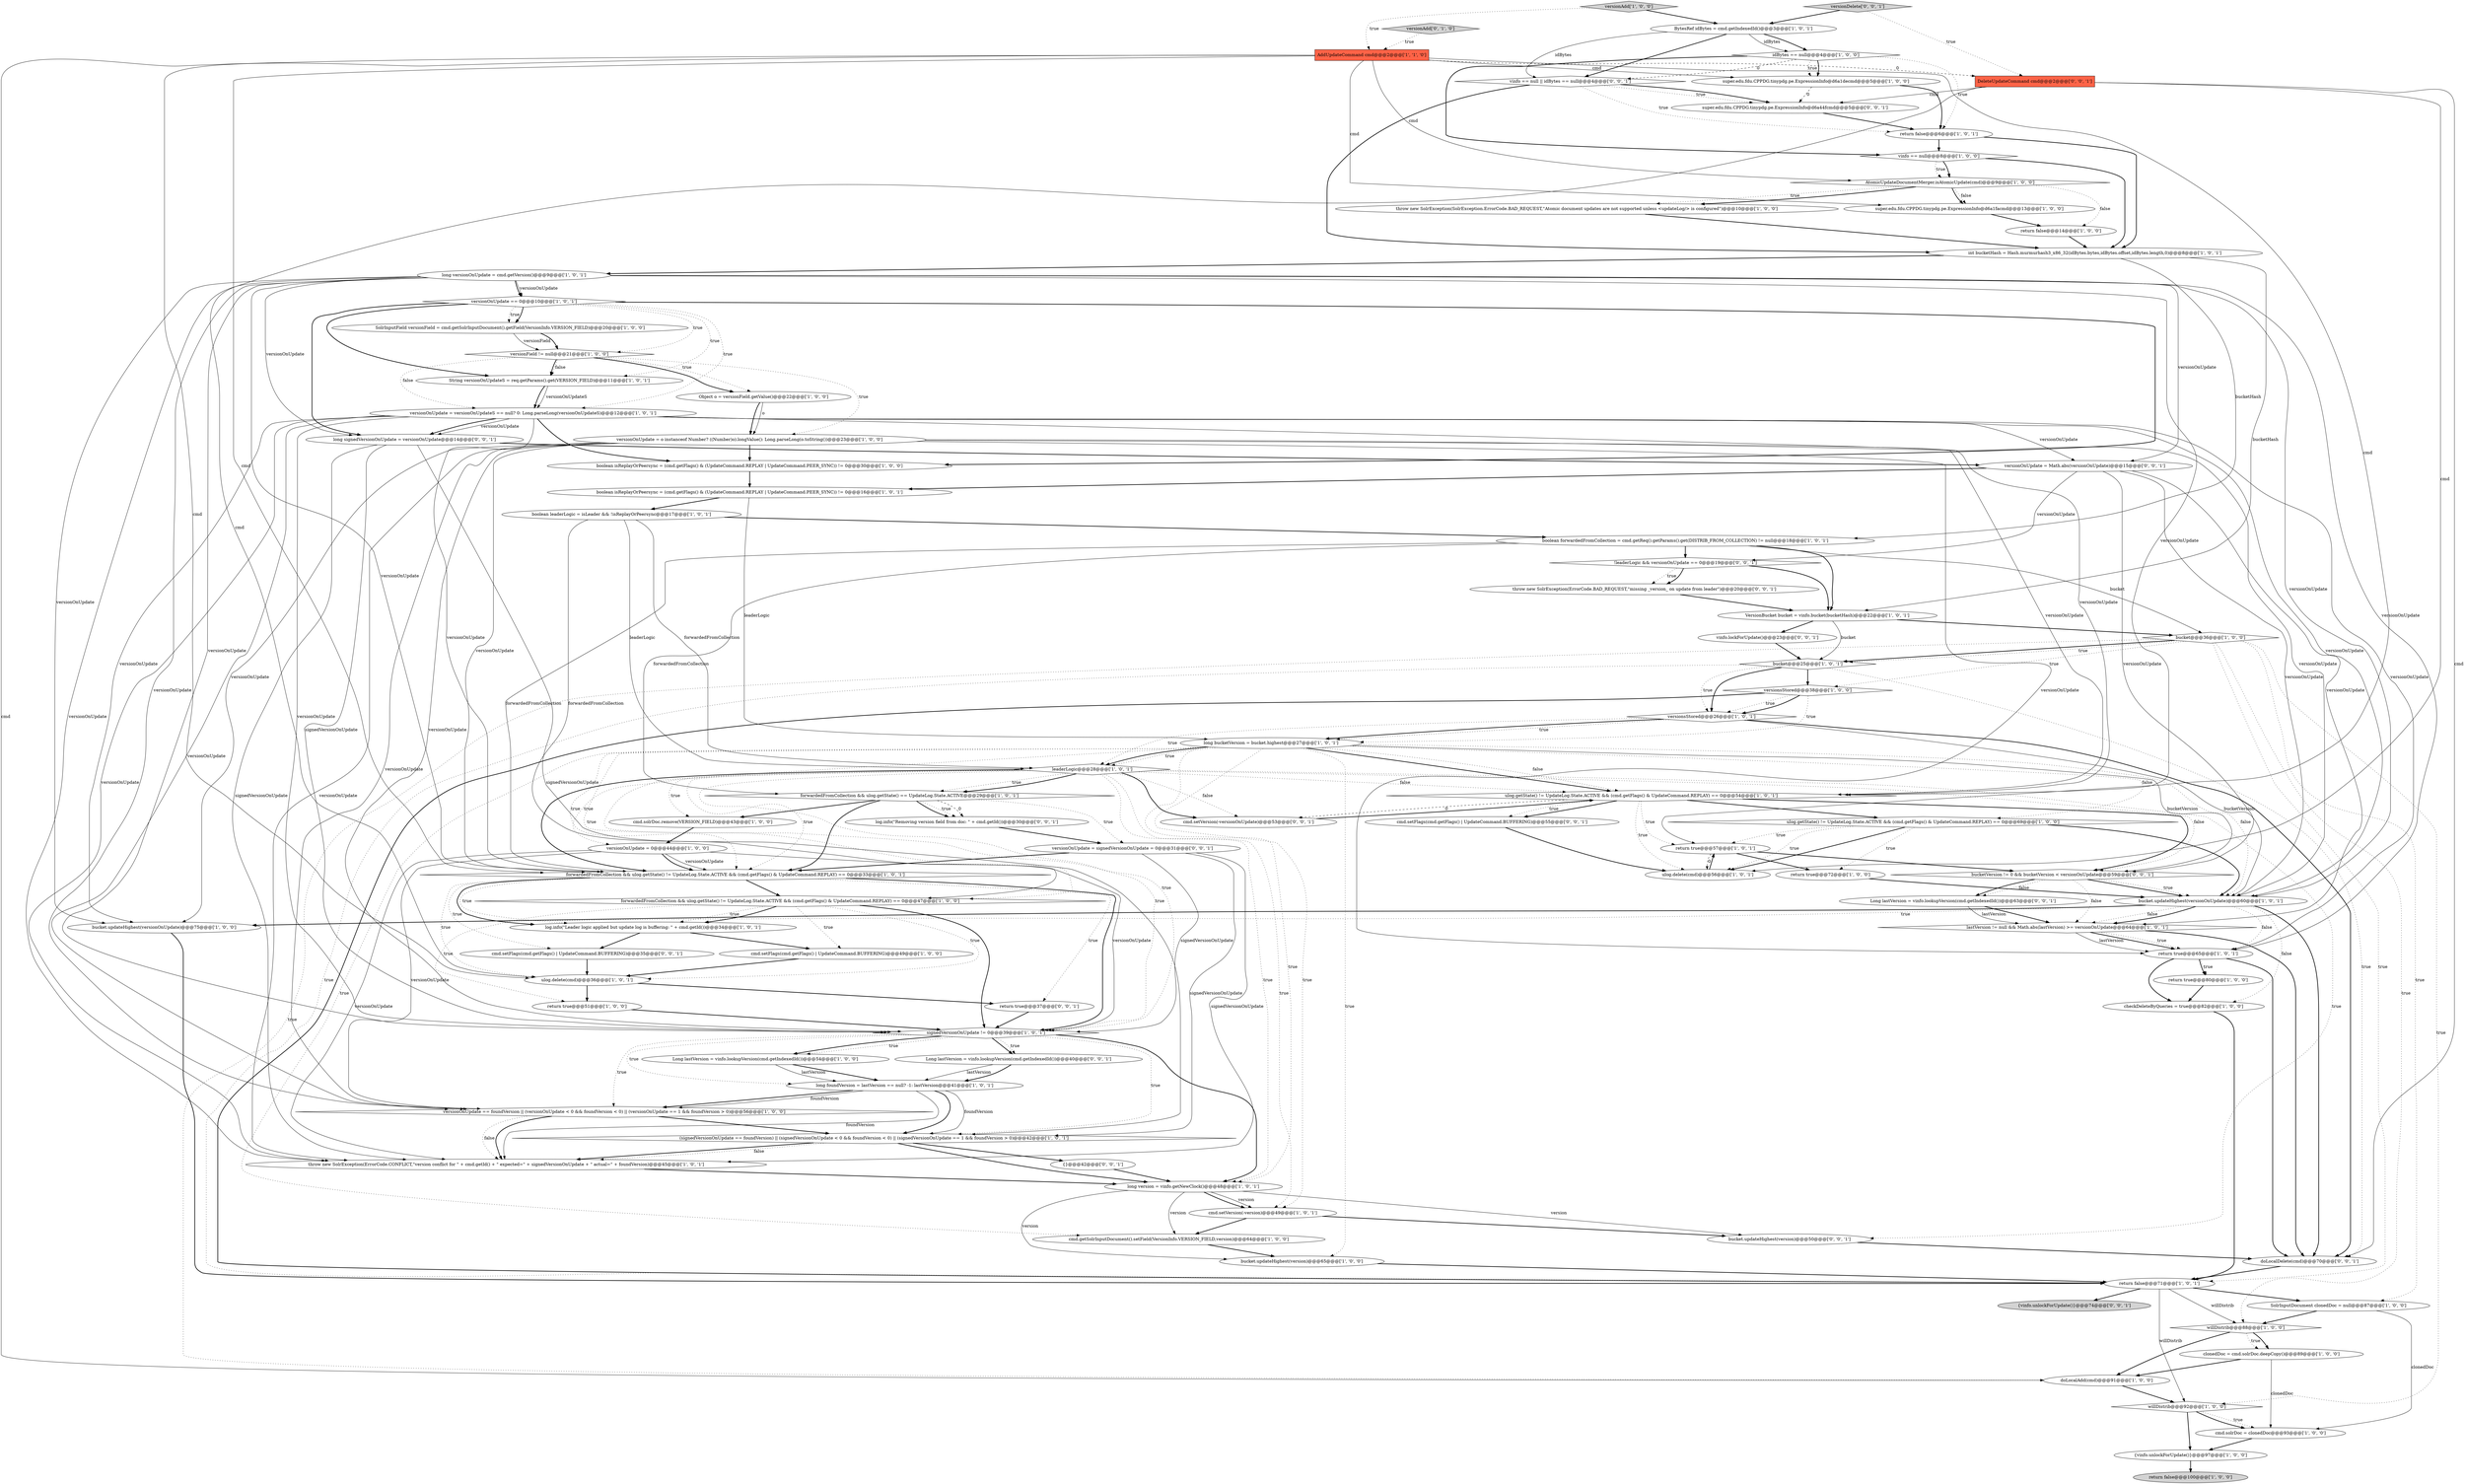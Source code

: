 digraph {
85 [style = filled, label = "doLocalDelete(cmd)@@@70@@@['0', '0', '1']", fillcolor = white, shape = ellipse image = "AAA0AAABBB3BBB"];
91 [style = filled, label = "vinfo.lockForUpdate()@@@23@@@['0', '0', '1']", fillcolor = white, shape = ellipse image = "AAA0AAABBB3BBB"];
50 [style = filled, label = "ulog.getState() != UpdateLog.State.ACTIVE && (cmd.getFlags() & UpdateCommand.REPLAY) == 0@@@54@@@['1', '0', '1']", fillcolor = white, shape = diamond image = "AAA0AAABBB1BBB"];
81 [style = filled, label = "cmd.setVersion(-versionOnUpdate)@@@53@@@['0', '0', '1']", fillcolor = white, shape = ellipse image = "AAA0AAABBB3BBB"];
13 [style = filled, label = "willDistrib@@@88@@@['1', '0', '0']", fillcolor = white, shape = diamond image = "AAA0AAABBB1BBB"];
32 [style = filled, label = "VersionBucket bucket = vinfo.bucket(bucketHash)@@@22@@@['1', '0', '1']", fillcolor = white, shape = ellipse image = "AAA0AAABBB1BBB"];
82 [style = filled, label = "long signedVersionOnUpdate = versionOnUpdate@@@14@@@['0', '0', '1']", fillcolor = white, shape = ellipse image = "AAA0AAABBB3BBB"];
62 [style = filled, label = "bucket@@@36@@@['1', '0', '0']", fillcolor = white, shape = diamond image = "AAA0AAABBB1BBB"];
88 [style = filled, label = "bucket.updateHighest(version)@@@50@@@['0', '0', '1']", fillcolor = white, shape = ellipse image = "AAA0AAABBB3BBB"];
15 [style = filled, label = "bucket.updateHighest(version)@@@65@@@['1', '0', '0']", fillcolor = white, shape = ellipse image = "AAA0AAABBB1BBB"];
23 [style = filled, label = "cmd.setVersion(-version)@@@49@@@['1', '0', '1']", fillcolor = white, shape = ellipse image = "AAA0AAABBB1BBB"];
10 [style = filled, label = "versionOnUpdate == foundVersion || (versionOnUpdate < 0 && foundVersion < 0) || (versionOnUpdate == 1 && foundVersion > 0)@@@56@@@['1', '0', '0']", fillcolor = white, shape = diamond image = "AAA0AAABBB1BBB"];
43 [style = filled, label = "ulog.delete(cmd)@@@36@@@['1', '0', '1']", fillcolor = white, shape = ellipse image = "AAA0AAABBB1BBB"];
37 [style = filled, label = "cmd.solrDoc.remove(VERSION_FIELD)@@@43@@@['1', '0', '0']", fillcolor = white, shape = ellipse image = "AAA0AAABBB1BBB"];
74 [style = filled, label = "return true@@@37@@@['0', '0', '1']", fillcolor = white, shape = ellipse image = "AAA0AAABBB3BBB"];
75 [style = filled, label = "cmd.setFlags(cmd.getFlags() | UpdateCommand.BUFFERING)@@@35@@@['0', '0', '1']", fillcolor = white, shape = ellipse image = "AAA0AAABBB3BBB"];
36 [style = filled, label = "AtomicUpdateDocumentMerger.isAtomicUpdate(cmd)@@@9@@@['1', '0', '0']", fillcolor = white, shape = diamond image = "AAA0AAABBB1BBB"];
27 [style = filled, label = "ulog.getState() != UpdateLog.State.ACTIVE && (cmd.getFlags() & UpdateCommand.REPLAY) == 0@@@69@@@['1', '0', '0']", fillcolor = white, shape = diamond image = "AAA0AAABBB1BBB"];
6 [style = filled, label = "cmd.setFlags(cmd.getFlags() | UpdateCommand.BUFFERING)@@@49@@@['1', '0', '0']", fillcolor = white, shape = ellipse image = "AAA0AAABBB1BBB"];
58 [style = filled, label = "return true@@@80@@@['1', '0', '0']", fillcolor = white, shape = ellipse image = "AAA0AAABBB1BBB"];
34 [style = filled, label = "cmd.getSolrInputDocument().setField(VersionInfo.VERSION_FIELD,version)@@@64@@@['1', '0', '0']", fillcolor = white, shape = ellipse image = "AAA0AAABBB1BBB"];
35 [style = filled, label = "BytesRef idBytes = cmd.getIndexedId()@@@3@@@['1', '0', '1']", fillcolor = white, shape = ellipse image = "AAA0AAABBB1BBB"];
60 [style = filled, label = "boolean isReplayOrPeersync = (cmd.getFlags() & (UpdateCommand.REPLAY | UpdateCommand.PEER_SYNC)) != 0@@@16@@@['1', '0', '1']", fillcolor = white, shape = ellipse image = "AAA0AAABBB1BBB"];
87 [style = filled, label = "{}@@@42@@@['0', '0', '1']", fillcolor = white, shape = ellipse image = "AAA0AAABBB3BBB"];
16 [style = filled, label = "return false@@@6@@@['1', '0', '1']", fillcolor = white, shape = ellipse image = "AAA0AAABBB1BBB"];
72 [style = filled, label = "Long lastVersion = vinfo.lookupVersion(cmd.getIndexedId())@@@63@@@['0', '0', '1']", fillcolor = white, shape = ellipse image = "AAA0AAABBB3BBB"];
18 [style = filled, label = "versionsStored@@@26@@@['1', '0', '1']", fillcolor = white, shape = diamond image = "AAA0AAABBB1BBB"];
17 [style = filled, label = "long versionOnUpdate = cmd.getVersion()@@@9@@@['1', '0', '1']", fillcolor = white, shape = ellipse image = "AAA0AAABBB1BBB"];
76 [style = filled, label = "versionOnUpdate = Math.abs(versionOnUpdate)@@@15@@@['0', '0', '1']", fillcolor = white, shape = ellipse image = "AAA0AAABBB3BBB"];
77 [style = filled, label = "vinfo == null || idBytes == null@@@4@@@['0', '0', '1']", fillcolor = white, shape = diamond image = "AAA0AAABBB3BBB"];
68 [style = filled, label = "super.edu.fdu.CPPDG.tinypdg.pe.ExpressionInfo@d6a1decmd@@@5@@@['1', '0', '0']", fillcolor = white, shape = ellipse image = "AAA0AAABBB1BBB"];
25 [style = filled, label = "vinfo == null@@@8@@@['1', '0', '0']", fillcolor = white, shape = diamond image = "AAA0AAABBB1BBB"];
31 [style = filled, label = "lastVersion != null && Math.abs(lastVersion) >= versionOnUpdate@@@64@@@['1', '0', '1']", fillcolor = white, shape = diamond image = "AAA0AAABBB1BBB"];
44 [style = filled, label = "forwardedFromCollection && ulog.getState() != UpdateLog.State.ACTIVE && (cmd.getFlags() & UpdateCommand.REPLAY) == 0@@@47@@@['1', '0', '0']", fillcolor = white, shape = diamond image = "AAA0AAABBB1BBB"];
9 [style = filled, label = "willDistrib@@@92@@@['1', '0', '0']", fillcolor = white, shape = diamond image = "AAA0AAABBB1BBB"];
84 [style = filled, label = "versionDelete['0', '0', '1']", fillcolor = lightgray, shape = diamond image = "AAA0AAABBB3BBB"];
71 [style = filled, label = "!leaderLogic && versionOnUpdate == 0@@@19@@@['0', '0', '1']", fillcolor = white, shape = diamond image = "AAA0AAABBB3BBB"];
69 [style = filled, label = "long foundVersion = lastVersion == null? -1: lastVersion@@@41@@@['1', '0', '1']", fillcolor = white, shape = ellipse image = "AAA0AAABBB1BBB"];
59 [style = filled, label = "versionOnUpdate = o instanceof Number? ((Number)o).longValue(): Long.parseLong(o.toString())@@@23@@@['1', '0', '0']", fillcolor = white, shape = ellipse image = "AAA0AAABBB1BBB"];
80 [style = filled, label = "bucketVersion != 0 && bucketVersion < versionOnUpdate@@@59@@@['0', '0', '1']", fillcolor = white, shape = diamond image = "AAA0AAABBB3BBB"];
33 [style = filled, label = "return true@@@57@@@['1', '0', '1']", fillcolor = white, shape = ellipse image = "AAA0AAABBB1BBB"];
28 [style = filled, label = "cmd.solrDoc = clonedDoc@@@93@@@['1', '0', '0']", fillcolor = white, shape = ellipse image = "AAA0AAABBB1BBB"];
79 [style = filled, label = "super.edu.fdu.CPPDG.tinypdg.pe.ExpressionInfo@d6a44fcmd@@@5@@@['0', '0', '1']", fillcolor = white, shape = ellipse image = "AAA0AAABBB3BBB"];
46 [style = filled, label = "forwardedFromCollection && ulog.getState() != UpdateLog.State.ACTIVE && (cmd.getFlags() & UpdateCommand.REPLAY) == 0@@@33@@@['1', '0', '1']", fillcolor = white, shape = diamond image = "AAA0AAABBB1BBB"];
53 [style = filled, label = "long version = vinfo.getNewClock()@@@48@@@['1', '0', '1']", fillcolor = white, shape = ellipse image = "AAA0AAABBB1BBB"];
19 [style = filled, label = "bucket.updateHighest(versionOnUpdate)@@@60@@@['1', '0', '1']", fillcolor = white, shape = ellipse image = "AAA0AAABBB1BBB"];
57 [style = filled, label = "Long lastVersion = vinfo.lookupVersion(cmd.getIndexedId())@@@54@@@['1', '0', '0']", fillcolor = white, shape = ellipse image = "AAA0AAABBB1BBB"];
63 [style = filled, label = "Object o = versionField.getValue()@@@22@@@['1', '0', '0']", fillcolor = white, shape = ellipse image = "AAA0AAABBB1BBB"];
7 [style = filled, label = "doLocalAdd(cmd)@@@91@@@['1', '0', '0']", fillcolor = white, shape = ellipse image = "AAA0AAABBB1BBB"];
5 [style = filled, label = "bucket.updateHighest(versionOnUpdate)@@@75@@@['1', '0', '0']", fillcolor = white, shape = ellipse image = "AAA0AAABBB1BBB"];
30 [style = filled, label = "long bucketVersion = bucket.highest@@@27@@@['1', '0', '1']", fillcolor = white, shape = ellipse image = "AAA0AAABBB1BBB"];
78 [style = filled, label = "throw new SolrException(ErrorCode.BAD_REQUEST,\"missing _version_ on update from leader\")@@@20@@@['0', '0', '1']", fillcolor = white, shape = ellipse image = "AAA0AAABBB3BBB"];
64 [style = filled, label = "boolean isReplayOrPeersync = (cmd.getFlags() & (UpdateCommand.REPLAY | UpdateCommand.PEER_SYNC)) != 0@@@30@@@['1', '0', '0']", fillcolor = white, shape = ellipse image = "AAA0AAABBB1BBB"];
0 [style = filled, label = "versionField != null@@@21@@@['1', '0', '0']", fillcolor = white, shape = diamond image = "AAA0AAABBB1BBB"];
67 [style = filled, label = "{vinfo.unlockForUpdate()}@@@97@@@['1', '0', '0']", fillcolor = white, shape = ellipse image = "AAA0AAABBB1BBB"];
3 [style = filled, label = "checkDeleteByQueries = true@@@82@@@['1', '0', '0']", fillcolor = white, shape = ellipse image = "AAA0AAABBB1BBB"];
29 [style = filled, label = "bucket@@@25@@@['1', '0', '1']", fillcolor = white, shape = diamond image = "AAA0AAABBB1BBB"];
38 [style = filled, label = "clonedDoc = cmd.solrDoc.deepCopy()@@@89@@@['1', '0', '0']", fillcolor = white, shape = ellipse image = "AAA0AAABBB1BBB"];
40 [style = filled, label = "int bucketHash = Hash.murmurhash3_x86_32(idBytes.bytes,idBytes.offset,idBytes.length,0)@@@8@@@['1', '0', '1']", fillcolor = white, shape = ellipse image = "AAA0AAABBB1BBB"];
47 [style = filled, label = "versionOnUpdate = versionOnUpdateS == null? 0: Long.parseLong(versionOnUpdateS)@@@12@@@['1', '0', '1']", fillcolor = white, shape = ellipse image = "AAA0AAABBB1BBB"];
90 [style = filled, label = "versionOnUpdate = signedVersionOnUpdate = 0@@@31@@@['0', '0', '1']", fillcolor = white, shape = ellipse image = "AAA0AAABBB3BBB"];
52 [style = filled, label = "String versionOnUpdateS = req.getParams().get(VERSION_FIELD)@@@11@@@['1', '0', '1']", fillcolor = white, shape = ellipse image = "AAA0AAABBB1BBB"];
70 [style = filled, label = "versionAdd['0', '1', '0']", fillcolor = lightgray, shape = diamond image = "AAA0AAABBB2BBB"];
51 [style = filled, label = "return false@@@71@@@['1', '0', '1']", fillcolor = white, shape = ellipse image = "AAA0AAABBB1BBB"];
73 [style = filled, label = "Long lastVersion = vinfo.lookupVersion(cmd.getIndexedId())@@@40@@@['0', '0', '1']", fillcolor = white, shape = ellipse image = "AAA0AAABBB3BBB"];
55 [style = filled, label = "idBytes == null@@@4@@@['1', '0', '0']", fillcolor = white, shape = diamond image = "AAA0AAABBB1BBB"];
24 [style = filled, label = "leaderLogic@@@28@@@['1', '0', '1']", fillcolor = white, shape = diamond image = "AAA0AAABBB1BBB"];
83 [style = filled, label = "log.info(\"Removing version field from doc: \" + cmd.getId())@@@30@@@['0', '0', '1']", fillcolor = white, shape = ellipse image = "AAA0AAABBB3BBB"];
92 [style = filled, label = "cmd.setFlags(cmd.getFlags() | UpdateCommand.BUFFERING)@@@55@@@['0', '0', '1']", fillcolor = white, shape = ellipse image = "AAA0AAABBB3BBB"];
54 [style = filled, label = "AddUpdateCommand cmd@@@2@@@['1', '1', '0']", fillcolor = tomato, shape = box image = "AAA0AAABBB1BBB"];
89 [style = filled, label = "{vinfo.unlockForUpdate()}@@@74@@@['0', '0', '1']", fillcolor = lightgray, shape = ellipse image = "AAA0AAABBB3BBB"];
11 [style = filled, label = "return false@@@100@@@['1', '0', '0']", fillcolor = lightgray, shape = ellipse image = "AAA0AAABBB1BBB"];
20 [style = filled, label = "(signedVersionOnUpdate == foundVersion) || (signedVersionOnUpdate < 0 && foundVersion < 0) || (signedVersionOnUpdate == 1 && foundVersion > 0)@@@42@@@['1', '0', '1']", fillcolor = white, shape = diamond image = "AAA0AAABBB1BBB"];
4 [style = filled, label = "signedVersionOnUpdate != 0@@@39@@@['1', '0', '1']", fillcolor = white, shape = diamond image = "AAA0AAABBB1BBB"];
2 [style = filled, label = "ulog.delete(cmd)@@@56@@@['1', '0', '1']", fillcolor = white, shape = ellipse image = "AAA0AAABBB1BBB"];
8 [style = filled, label = "boolean leaderLogic = isLeader && !isReplayOrPeersync@@@17@@@['1', '0', '1']", fillcolor = white, shape = ellipse image = "AAA0AAABBB1BBB"];
22 [style = filled, label = "throw new SolrException(SolrException.ErrorCode.BAD_REQUEST,\"Atomic document updates are not supported unless <updateLog/> is configured\")@@@10@@@['1', '0', '0']", fillcolor = white, shape = ellipse image = "AAA0AAABBB1BBB"];
42 [style = filled, label = "SolrInputField versionField = cmd.getSolrInputDocument().getField(VersionInfo.VERSION_FIELD)@@@20@@@['1', '0', '0']", fillcolor = white, shape = ellipse image = "AAA0AAABBB1BBB"];
49 [style = filled, label = "log.info(\"Leader logic applied but update log is buffering: \" + cmd.getId())@@@34@@@['1', '0', '1']", fillcolor = white, shape = ellipse image = "AAA0AAABBB1BBB"];
86 [style = filled, label = "DeleteUpdateCommand cmd@@@2@@@['0', '0', '1']", fillcolor = tomato, shape = box image = "AAA0AAABBB3BBB"];
12 [style = filled, label = "versionOnUpdate = 0@@@44@@@['1', '0', '0']", fillcolor = white, shape = ellipse image = "AAA0AAABBB1BBB"];
56 [style = filled, label = "return true@@@72@@@['1', '0', '0']", fillcolor = white, shape = ellipse image = "AAA0AAABBB1BBB"];
48 [style = filled, label = "boolean forwardedFromCollection = cmd.getReq().getParams().get(DISTRIB_FROM_COLLECTION) != null@@@18@@@['1', '0', '1']", fillcolor = white, shape = ellipse image = "AAA0AAABBB1BBB"];
26 [style = filled, label = "return true@@@51@@@['1', '0', '0']", fillcolor = white, shape = ellipse image = "AAA0AAABBB1BBB"];
66 [style = filled, label = "versionAdd['1', '0', '0']", fillcolor = lightgray, shape = diamond image = "AAA0AAABBB1BBB"];
1 [style = filled, label = "return false@@@14@@@['1', '0', '0']", fillcolor = white, shape = ellipse image = "AAA0AAABBB1BBB"];
39 [style = filled, label = "versionsStored@@@38@@@['1', '0', '0']", fillcolor = white, shape = diamond image = "AAA0AAABBB1BBB"];
65 [style = filled, label = "SolrInputDocument clonedDoc = null@@@87@@@['1', '0', '0']", fillcolor = white, shape = ellipse image = "AAA0AAABBB1BBB"];
21 [style = filled, label = "return true@@@65@@@['1', '0', '1']", fillcolor = white, shape = ellipse image = "AAA0AAABBB1BBB"];
45 [style = filled, label = "super.edu.fdu.CPPDG.tinypdg.pe.ExpressionInfo@d6a1facmd@@@13@@@['1', '0', '0']", fillcolor = white, shape = ellipse image = "AAA0AAABBB1BBB"];
61 [style = filled, label = "versionOnUpdate == 0@@@10@@@['1', '0', '1']", fillcolor = white, shape = diamond image = "AAA0AAABBB1BBB"];
41 [style = filled, label = "throw new SolrException(ErrorCode.CONFLICT,\"version conflict for \" + cmd.getId() + \" expected=\" + signedVersionOnUpdate + \" actual=\" + foundVersion)@@@45@@@['1', '0', '1']", fillcolor = white, shape = ellipse image = "AAA0AAABBB1BBB"];
14 [style = filled, label = "forwardedFromCollection && ulog.getState() == UpdateLog.State.ACTIVE@@@29@@@['1', '0', '1']", fillcolor = white, shape = diamond image = "AAA0AAABBB1BBB"];
35->77 [style = bold, label=""];
24->12 [style = dotted, label="true"];
30->44 [style = dotted, label="true"];
55->68 [style = bold, label=""];
6->43 [style = bold, label=""];
14->83 [style = dotted, label="true"];
65->28 [style = solid, label="clonedDoc"];
35->55 [style = bold, label=""];
4->53 [style = bold, label=""];
86->79 [style = solid, label="cmd"];
27->33 [style = dotted, label="true"];
24->4 [style = dotted, label="true"];
19->31 [style = dotted, label="false"];
39->18 [style = dotted, label="true"];
21->58 [style = bold, label=""];
17->76 [style = solid, label="versionOnUpdate"];
34->15 [style = bold, label=""];
50->80 [style = bold, label=""];
24->88 [style = dotted, label="true"];
18->30 [style = bold, label=""];
44->49 [style = dotted, label="true"];
31->21 [style = bold, label=""];
43->26 [style = bold, label=""];
27->2 [style = dotted, label="true"];
68->79 [style = dashed, label="0"];
58->3 [style = bold, label=""];
92->2 [style = bold, label=""];
10->41 [style = bold, label=""];
61->64 [style = bold, label=""];
29->18 [style = bold, label=""];
23->88 [style = bold, label=""];
71->78 [style = dotted, label="true"];
39->18 [style = bold, label=""];
0->52 [style = bold, label=""];
7->9 [style = bold, label=""];
19->5 [style = bold, label=""];
82->76 [style = bold, label=""];
50->2 [style = dotted, label="true"];
31->21 [style = dotted, label="true"];
59->50 [style = solid, label="versionOnUpdate"];
52->47 [style = bold, label=""];
32->62 [style = bold, label=""];
76->60 [style = bold, label=""];
43->74 [style = bold, label=""];
72->31 [style = bold, label=""];
46->49 [style = dotted, label="true"];
50->92 [style = dotted, label="true"];
39->51 [style = bold, label=""];
60->30 [style = solid, label="leaderLogic"];
76->31 [style = solid, label="versionOnUpdate"];
38->7 [style = bold, label=""];
0->52 [style = dotted, label="false"];
80->72 [style = dotted, label="false"];
54->43 [style = solid, label="cmd"];
14->46 [style = bold, label=""];
0->47 [style = dotted, label="false"];
59->21 [style = solid, label="versionOnUpdate"];
24->81 [style = bold, label=""];
30->46 [style = dotted, label="true"];
47->46 [style = solid, label="versionOnUpdate"];
33->56 [style = bold, label=""];
50->33 [style = dotted, label="true"];
53->15 [style = solid, label="version"];
82->4 [style = solid, label="signedVersionOnUpdate"];
27->19 [style = bold, label=""];
4->57 [style = dotted, label="true"];
4->69 [style = dotted, label="true"];
80->31 [style = dotted, label="false"];
64->60 [style = bold, label=""];
27->2 [style = bold, label=""];
24->46 [style = bold, label=""];
83->90 [style = bold, label=""];
59->19 [style = solid, label="versionOnUpdate"];
25->40 [style = bold, label=""];
17->61 [style = solid, label="versionOnUpdate"];
21->3 [style = bold, label=""];
9->28 [style = dotted, label="true"];
14->37 [style = bold, label=""];
17->19 [style = solid, label="versionOnUpdate"];
14->83 [style = dashed, label="0"];
21->58 [style = dotted, label="true"];
69->20 [style = solid, label="foundVersion"];
47->64 [style = bold, label=""];
50->81 [style = dashed, label="0"];
59->64 [style = bold, label=""];
87->53 [style = bold, label=""];
4->73 [style = bold, label=""];
16->40 [style = bold, label=""];
29->18 [style = dotted, label="true"];
32->29 [style = solid, label="bucket"];
73->69 [style = solid, label="lastVersion"];
48->14 [style = solid, label="forwardedFromCollection"];
54->7 [style = solid, label="cmd"];
17->82 [style = solid, label="versionOnUpdate"];
29->39 [style = bold, label=""];
77->40 [style = bold, label=""];
44->43 [style = dotted, label="true"];
14->90 [style = dotted, label="true"];
25->36 [style = bold, label=""];
61->82 [style = bold, label=""];
61->52 [style = bold, label=""];
66->54 [style = dotted, label="true"];
62->29 [style = bold, label=""];
61->52 [style = dotted, label="true"];
17->4 [style = solid, label="versionOnUpdate"];
59->46 [style = solid, label="versionOnUpdate"];
44->26 [style = dotted, label="true"];
44->49 [style = bold, label=""];
40->48 [style = solid, label="bucketHash"];
12->46 [style = solid, label="versionOnUpdate"];
73->69 [style = bold, label=""];
36->45 [style = dotted, label="false"];
3->51 [style = bold, label=""];
69->20 [style = bold, label=""];
35->55 [style = solid, label="idBytes"];
26->4 [style = bold, label=""];
31->85 [style = bold, label=""];
46->75 [style = dotted, label="true"];
66->35 [style = bold, label=""];
33->2 [style = dashed, label="0"];
69->41 [style = solid, label="foundVersion"];
62->7 [style = dotted, label="true"];
30->53 [style = dotted, label="true"];
54->46 [style = solid, label="cmd"];
62->39 [style = dotted, label="true"];
45->1 [style = bold, label=""];
41->53 [style = bold, label=""];
61->47 [style = dotted, label="true"];
59->5 [style = solid, label="versionOnUpdate"];
55->25 [style = bold, label=""];
53->23 [style = solid, label="version"];
20->41 [style = bold, label=""];
32->91 [style = bold, label=""];
72->31 [style = solid, label="lastVersion"];
44->4 [style = bold, label=""];
54->68 [style = solid, label="cmd"];
46->4 [style = bold, label=""];
46->74 [style = dotted, label="true"];
40->32 [style = solid, label="bucketHash"];
47->82 [style = bold, label=""];
53->34 [style = solid, label="version"];
61->42 [style = dotted, label="true"];
71->32 [style = bold, label=""];
40->17 [style = bold, label=""];
51->89 [style = bold, label=""];
30->23 [style = dotted, label="true"];
19->21 [style = dotted, label="false"];
48->32 [style = bold, label=""];
2->33 [style = bold, label=""];
61->0 [style = dotted, label="true"];
86->85 [style = solid, label="cmd"];
8->24 [style = solid, label="leaderLogic"];
68->16 [style = bold, label=""];
90->20 [style = solid, label="signedVersionOnUpdate"];
48->62 [style = solid, label="bucket"];
90->41 [style = solid, label="signedVersionOnUpdate"];
47->4 [style = solid, label="versionOnUpdate"];
51->13 [style = solid, label="willDistrib"];
76->71 [style = solid, label="versionOnUpdate"];
67->11 [style = bold, label=""];
19->85 [style = bold, label=""];
53->88 [style = solid, label="version"];
42->0 [style = solid, label="versionField"];
71->78 [style = bold, label=""];
57->69 [style = bold, label=""];
46->44 [style = bold, label=""];
24->50 [style = dotted, label="false"];
47->76 [style = solid, label="versionOnUpdate"];
24->80 [style = dotted, label="false"];
30->24 [style = bold, label=""];
52->47 [style = solid, label="versionOnUpdateS"];
17->50 [style = solid, label="versionOnUpdate"];
57->69 [style = solid, label="lastVersion"];
63->59 [style = bold, label=""];
50->27 [style = bold, label=""];
4->57 [style = bold, label=""];
90->46 [style = bold, label=""];
80->72 [style = bold, label=""];
59->41 [style = solid, label="versionOnUpdate"];
12->10 [style = solid, label="versionOnUpdate"];
31->21 [style = solid, label="lastVersion"];
55->16 [style = dotted, label="true"];
36->22 [style = dotted, label="true"];
4->10 [style = dotted, label="true"];
18->24 [style = dotted, label="true"];
47->41 [style = solid, label="versionOnUpdate"];
59->4 [style = solid, label="versionOnUpdate"];
76->80 [style = solid, label="versionOnUpdate"];
47->10 [style = solid, label="versionOnUpdate"];
0->59 [style = dotted, label="true"];
30->4 [style = dotted, label="true"];
39->30 [style = dotted, label="true"];
13->38 [style = dotted, label="true"];
70->54 [style = dotted, label="true"];
60->8 [style = bold, label=""];
86->2 [style = solid, label="cmd"];
54->33 [style = solid, label="cmd"];
33->80 [style = bold, label=""];
36->1 [style = dotted, label="false"];
30->34 [style = dotted, label="true"];
62->65 [style = dotted, label="true"];
30->50 [style = bold, label=""];
42->0 [style = bold, label=""];
37->12 [style = bold, label=""];
27->56 [style = dotted, label="true"];
63->59 [style = solid, label="o"];
77->79 [style = dotted, label="true"];
9->28 [style = bold, label=""];
90->4 [style = solid, label="signedVersionOnUpdate"];
84->86 [style = dotted, label="true"];
91->29 [style = bold, label=""];
30->19 [style = dotted, label="false"];
20->41 [style = dotted, label="false"];
82->20 [style = solid, label="signedVersionOnUpdate"];
20->87 [style = bold, label=""];
62->29 [style = dotted, label="true"];
47->5 [style = solid, label="versionOnUpdate"];
12->46 [style = bold, label=""];
24->23 [style = dotted, label="true"];
85->51 [style = bold, label=""];
14->83 [style = bold, label=""];
54->45 [style = solid, label="cmd"];
17->21 [style = solid, label="versionOnUpdate"];
30->80 [style = solid, label="bucketVersion"];
55->77 [style = dashed, label="0"];
80->19 [style = bold, label=""];
18->19 [style = solid, label="bucketVersion"];
25->36 [style = dotted, label="true"];
47->19 [style = solid, label="versionOnUpdate"];
61->42 [style = bold, label=""];
0->63 [style = bold, label=""];
51->65 [style = bold, label=""];
49->75 [style = bold, label=""];
10->41 [style = dotted, label="false"];
53->23 [style = bold, label=""];
48->46 [style = solid, label="forwardedFromCollection"];
19->5 [style = dotted, label="true"];
69->10 [style = bold, label=""];
24->46 [style = dotted, label="true"];
59->10 [style = solid, label="versionOnUpdate"];
29->51 [style = dotted, label="true"];
49->6 [style = bold, label=""];
54->36 [style = solid, label="cmd"];
17->10 [style = solid, label="versionOnUpdate"];
22->40 [style = bold, label=""];
24->53 [style = dotted, label="true"];
17->61 [style = bold, label=""];
10->20 [style = bold, label=""];
79->16 [style = bold, label=""];
84->35 [style = bold, label=""];
5->51 [style = bold, label=""];
55->68 [style = dotted, label="true"];
17->5 [style = solid, label="versionOnUpdate"];
30->24 [style = dotted, label="true"];
28->67 [style = bold, label=""];
24->14 [style = dotted, label="true"];
19->3 [style = dotted, label="false"];
1->40 [style = bold, label=""];
19->31 [style = bold, label=""];
18->85 [style = bold, label=""];
51->9 [style = solid, label="willDistrib"];
74->4 [style = bold, label=""];
47->50 [style = solid, label="versionOnUpdate"];
12->41 [style = solid, label="versionOnUpdate"];
36->22 [style = bold, label=""];
46->49 [style = bold, label=""];
30->50 [style = dotted, label="false"];
4->20 [style = dotted, label="true"];
8->24 [style = solid, label="forwardedFromCollection"];
86->43 [style = solid, label="cmd"];
62->9 [style = dotted, label="true"];
47->82 [style = solid, label="versionOnUpdate"];
54->86 [style = dashed, label="0"];
16->25 [style = bold, label=""];
48->71 [style = bold, label=""];
20->53 [style = bold, label=""];
17->41 [style = solid, label="versionOnUpdate"];
4->73 [style = dotted, label="true"];
77->79 [style = bold, label=""];
17->46 [style = solid, label="versionOnUpdate"];
8->44 [style = solid, label="forwardedFromCollection"];
24->14 [style = bold, label=""];
81->50 [style = bold, label=""];
8->48 [style = bold, label=""];
62->51 [style = dotted, label="true"];
50->92 [style = bold, label=""];
82->41 [style = solid, label="signedVersionOnUpdate"];
78->32 [style = bold, label=""];
75->43 [style = bold, label=""];
21->85 [style = bold, label=""];
38->28 [style = solid, label="clonedDoc"];
69->10 [style = solid, label="foundVersion"];
13->7 [style = bold, label=""];
24->81 [style = dotted, label="false"];
24->37 [style = dotted, label="true"];
56->19 [style = bold, label=""];
30->27 [style = dotted, label="false"];
23->34 [style = bold, label=""];
47->21 [style = solid, label="versionOnUpdate"];
80->19 [style = dotted, label="true"];
13->38 [style = bold, label=""];
88->85 [style = bold, label=""];
77->16 [style = dotted, label="true"];
76->19 [style = solid, label="versionOnUpdate"];
36->45 [style = bold, label=""];
65->13 [style = bold, label=""];
9->67 [style = bold, label=""];
0->63 [style = dotted, label="true"];
30->15 [style = dotted, label="true"];
44->6 [style = dotted, label="true"];
46->43 [style = dotted, label="true"];
62->13 [style = dotted, label="true"];
29->85 [style = dotted, label="true"];
15->51 [style = bold, label=""];
12->4 [style = solid, label="versionOnUpdate"];
18->30 [style = dotted, label="true"];
35->77 [style = solid, label="idBytes"];
}
